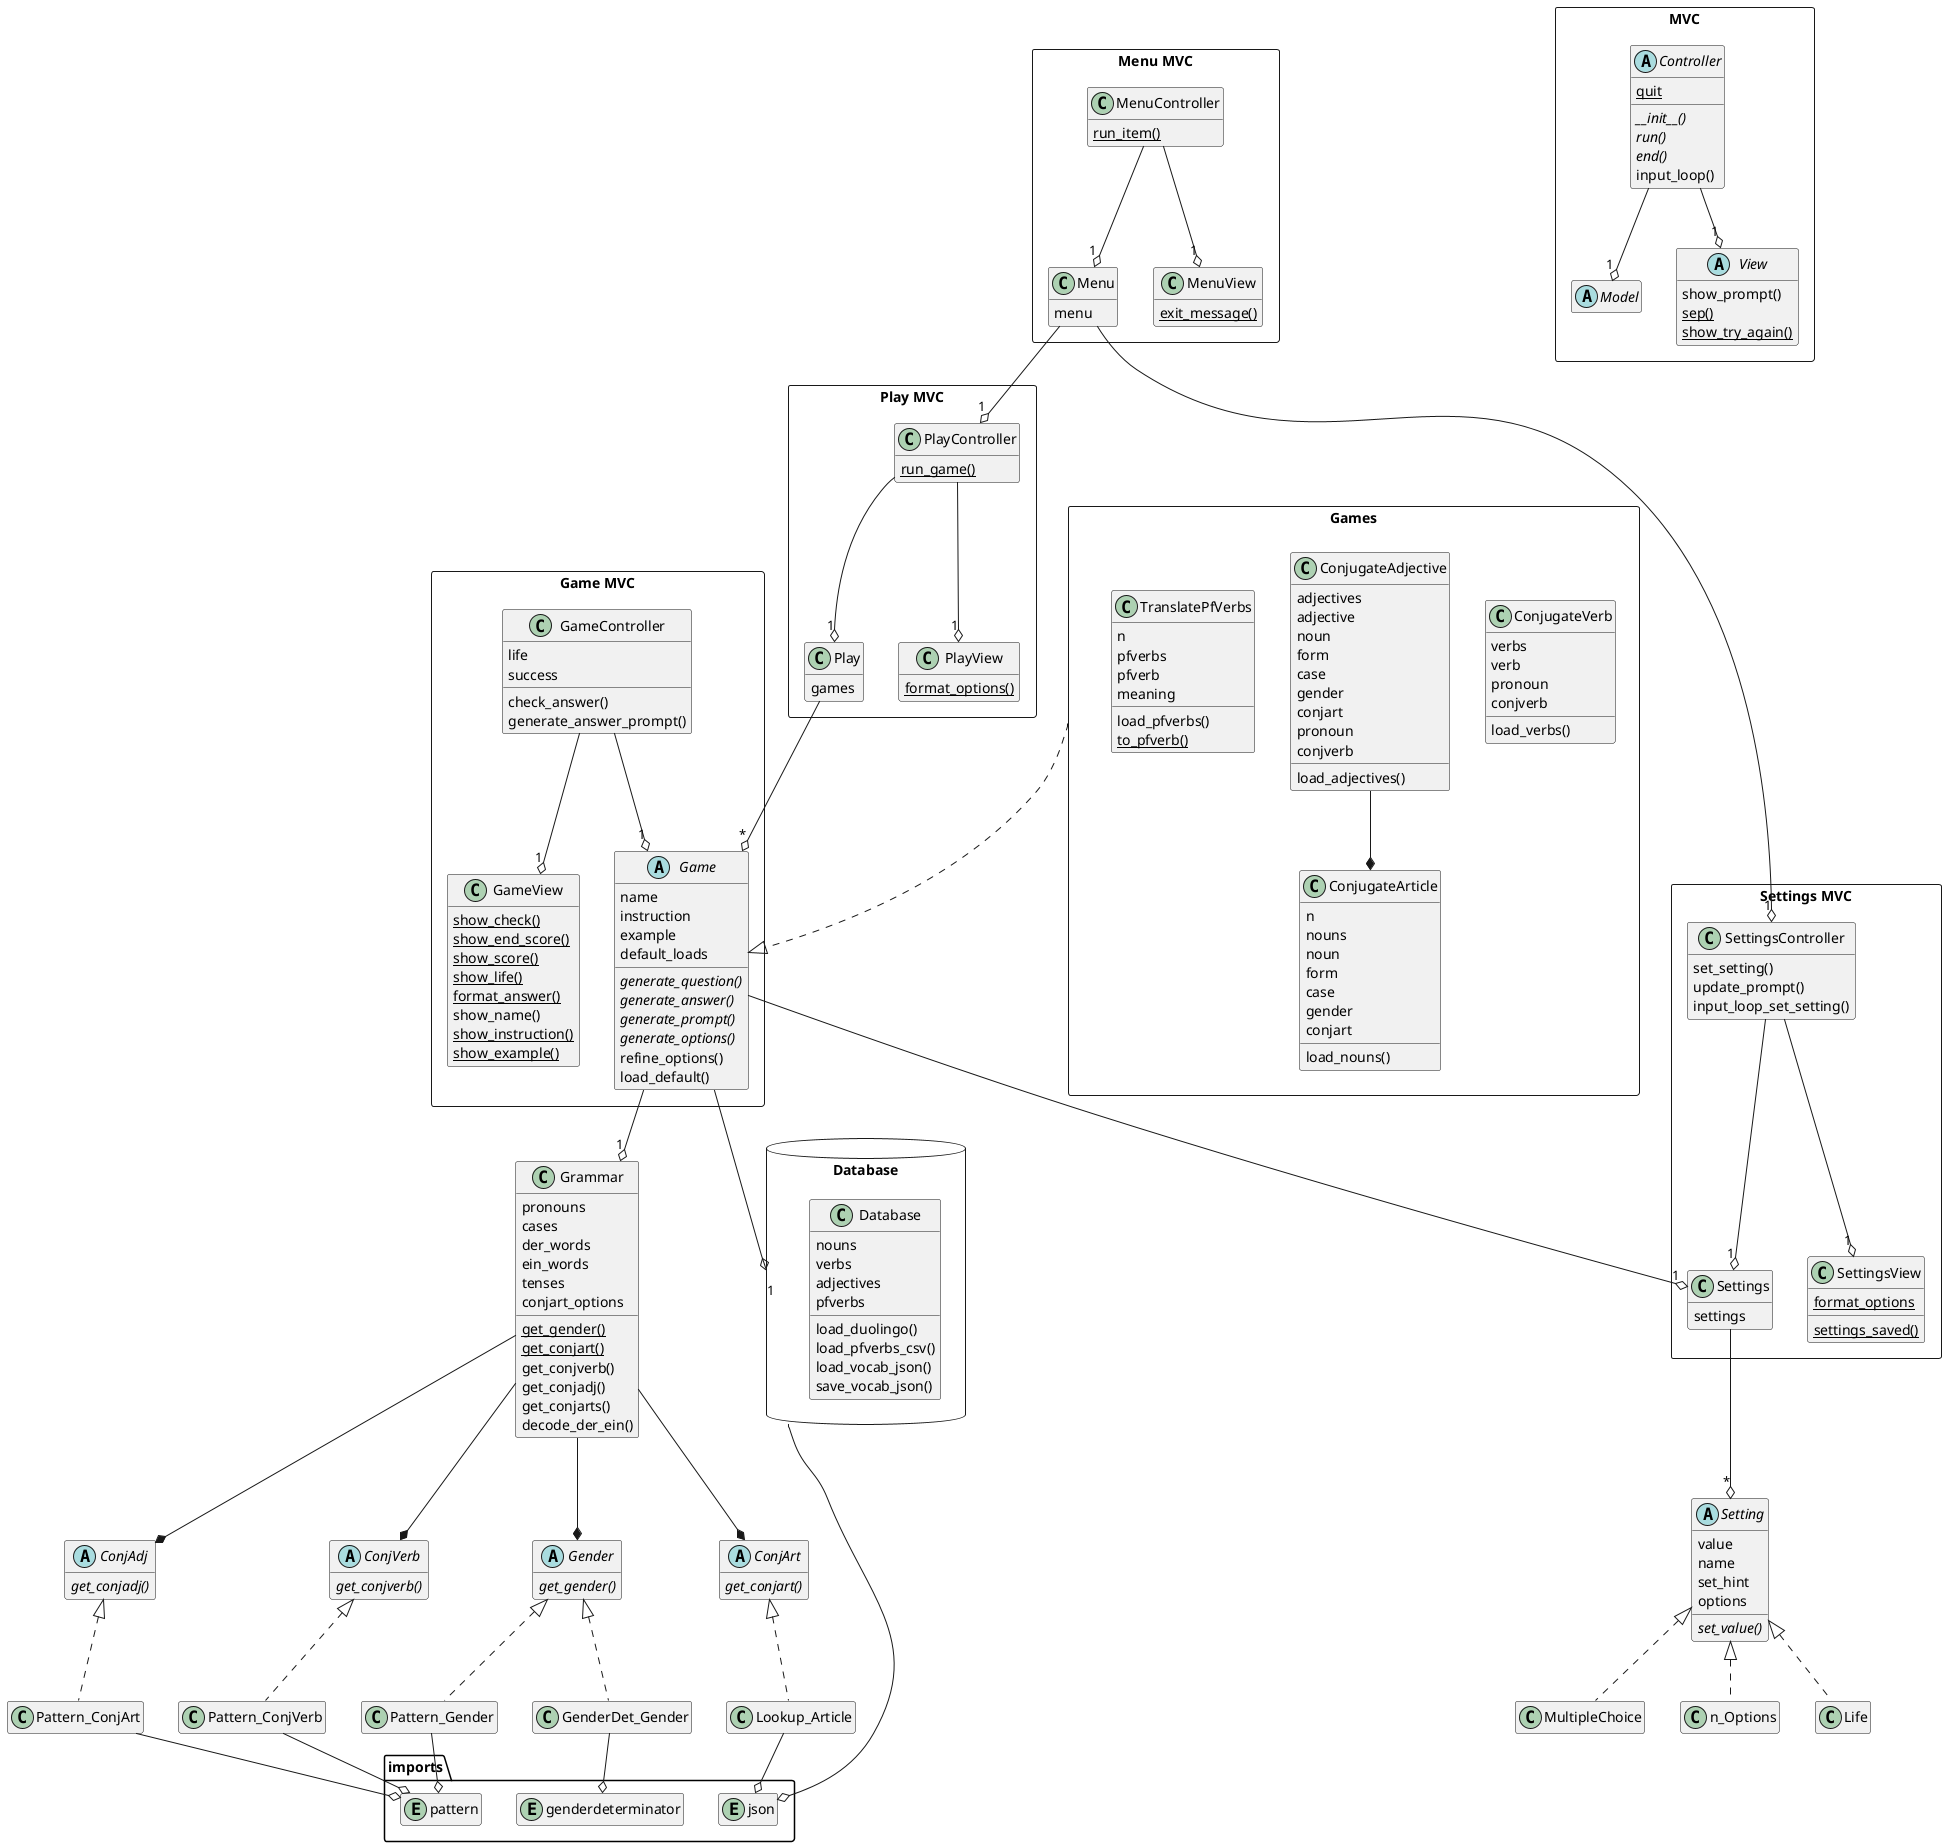 @startuml german-language-games

'classes
abstract class Gender {
    {abstract} get_gender()
}

abstract class ConjArt {
    {abstract} get_conjart()
}

abstract class ConjAdj {
    {abstract} get_conjadj()
}

abstract class ConjVerb {
    {abstract} get_conjverb()
}

class Grammar {
    pronouns
    cases
    der_words
    ein_words
    tenses
    conjart_options
    {static} get_gender()
    {static} get_conjart()
    get_conjverb()
    get_conjadj()
    get_conjarts()
    decode_der_ein()
}

package "Database" <<Database>> {
    class Database {
        nouns
        verbs
        adjectives
        pfverbs
        load_duolingo()
        load_pfverbs_csv()
        load_vocab_json()
        save_vocab_json()
    }
}

'mvc
package MVC <<Rectangle>> {
    abstract class Model
    abstract class View {
        show_prompt()
        {static} sep()
        {static} show_try_again()
    }
    abstract class Controller{
        {abstract} __init__()
        {abstract} run()
        {abstract} end()
        {static} quit
        input_loop()
    }
}

'mvc_game
package "Game MVC" <<Rectangle>> {
    abstract class Game {
        name
        instruction
        example
        default_loads
        {abstract} generate_question()
        {abstract} generate_answer()
        {abstract} generate_prompt()
        {abstract} generate_options()
        refine_options()
        load_default()
    }

    class GameView {
        {static} show_check()
        {static} show_end_score()
        {static} show_score()
        {static} show_life()
        {static} format_answer()
        show_name()
        {static} show_instruction()
        {static} show_example()
    }

    class GameController {
        life
        success
        check_answer()
        generate_answer_prompt()
    }
}

'games
package "Games" <<Rectangle>> {
    class ConjugateArticle {
        n
        nouns
        noun
        form
        case
        gender
        conjart
        load_nouns()
    }

    class ConjugateVerb {
        verbs
        verb
        pronoun
        conjverb
        load_verbs()
    }

    class ConjugateAdjective {
        adjectives
        adjective
        noun
        form
        case
        gender
        conjart
        pronoun
        conjverb
        load_adjectives()
    }

    class TranslatePfVerbs {
        n
        pfverbs
        pfverb
        meaning
        load_pfverbs()
        {static} to_pfverb()
    }
}

'menu
package "Menu MVC" <<Rectangle>> {
    class Menu {
        menu
    }

    class MenuView {
        {static} exit_message()
    }

    class MenuController {
        {static} run_item()
    }
}

'play
package "Play MVC" <<Rectangle>> {
    class Play {
        games
    }

    class PlayView {
        {static} format_options()
    }

    class PlayController{
        {static} run_game()
    }
}

'settings menu
package "Settings MVC" <<Rectangle>> {
    class Settings {
        settings
    }

    class SettingsView {
        {static} format_options
        {static} settings_saved()
    }

    class SettingsController {
        set_setting()
        update_prompt()
        input_loop_set_setting()
    }
}

abstract class Setting {
    value
    name
    set_hint
    options
    {abstract} set_value()
}

'libraries
package imports <<Folder>> {
    entity genderdeterminator
    entity pattern
    entity json
}

'compositions
Grammar --* ConjAdj
Grammar --* ConjArt
Grammar --* ConjVerb
Grammar --* Gender

'aggregations
'mvc
Controller --o "1" View
Controller --o "1" Model

GameController --o "1" GameView
GameController --o "1" Game

PlayController --o "1" PlayView
PlayController --o "1" Play

MenuController --o "1" MenuView
MenuController --o "1" Menu

SettingsController --o "1" SettingsView
SettingsController --o "1" Settings

'has many
Settings --o "*" Setting

Game --o "1" Grammar
Game --o "1" Database
Game --o "1" Settings

Menu --o "1" PlayController
Menu --o "1" SettingsController

Play --o "*" Game

'inheritance
'mvc
' Model ()- Game
' Model ()- Menu
' Model ()- Play
' Model ()- Settings

' View ()- GameView
' View ()- MenuView
' View ()- PlayView
' View ()- SettingsView

' Controller ()- GameController
' Controller ()- MenuController
' Controller ()- PlayController
' Controller ()- SettingsController

'implementations
'grammar
Gender <|.. GenderDet_Gender
Gender <|.. Pattern_Gender

ConjArt <|.. Lookup_Article

ConjAdj <|.. Pattern_ConjArt

ConjVerb <|.. Pattern_ConjVerb

'games
' Game <|.. ConjugateArticle
' Game <|.. ConjugateVerb
' Game <|.. ConjugateAdjective
' Game <|.. TranslatePfVerbs

Games ..|> Game

ConjugateAdjective --* ConjugateArticle

'settings
Setting <|.. MultipleChoice
Setting <|.. n_Options
Setting <|.. Life

' libraries
GenderDet_Gender --o genderdeterminator

Pattern_Gender --o pattern
Pattern_ConjArt --o pattern
Pattern_ConjVerb --o pattern

Lookup_Article --o json
Database --o json

hide empty members

@enduml